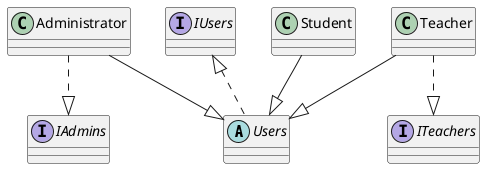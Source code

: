 @startuml

abstract class Users
interface IUsers
class Administrator
class Teacher
class Student

IUsers <|.. Users
Administrator --|> Users
Teacher --|> Users
Student --|> Users

interface IAdmins
interface ITeachers

Administrator ..|> IAdmins
Teacher ..|> ITeachers

@enduml
